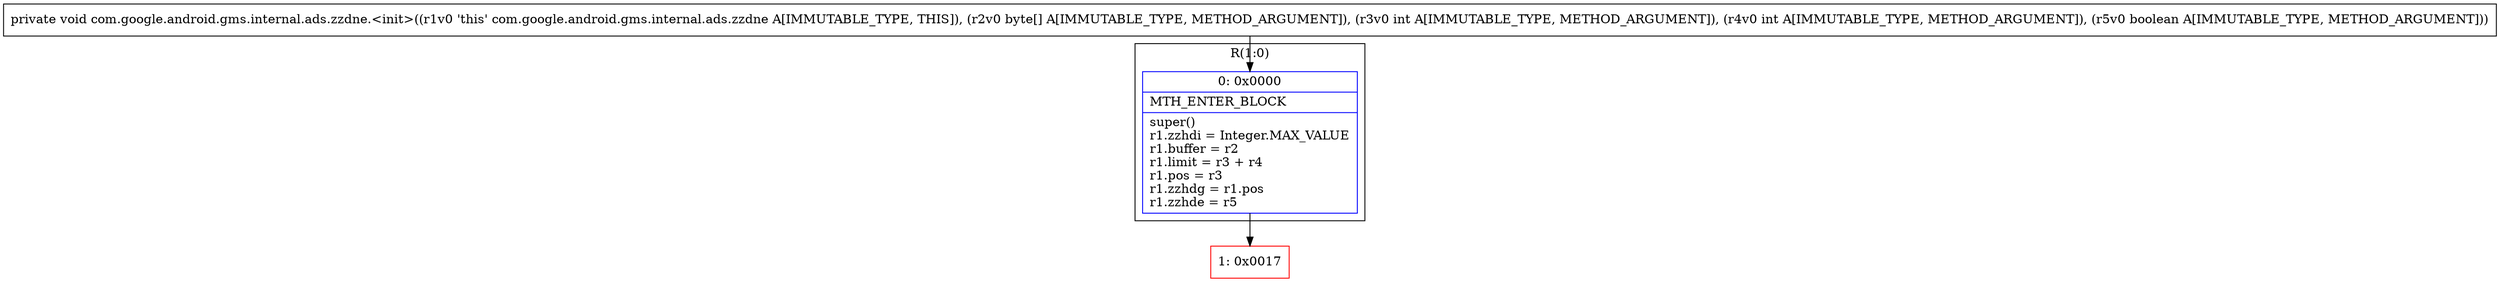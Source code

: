 digraph "CFG forcom.google.android.gms.internal.ads.zzdne.\<init\>([BIIZ)V" {
subgraph cluster_Region_1100939973 {
label = "R(1:0)";
node [shape=record,color=blue];
Node_0 [shape=record,label="{0\:\ 0x0000|MTH_ENTER_BLOCK\l|super()\lr1.zzhdi = Integer.MAX_VALUE\lr1.buffer = r2\lr1.limit = r3 + r4\lr1.pos = r3\lr1.zzhdg = r1.pos\lr1.zzhde = r5\l}"];
}
Node_1 [shape=record,color=red,label="{1\:\ 0x0017}"];
MethodNode[shape=record,label="{private void com.google.android.gms.internal.ads.zzdne.\<init\>((r1v0 'this' com.google.android.gms.internal.ads.zzdne A[IMMUTABLE_TYPE, THIS]), (r2v0 byte[] A[IMMUTABLE_TYPE, METHOD_ARGUMENT]), (r3v0 int A[IMMUTABLE_TYPE, METHOD_ARGUMENT]), (r4v0 int A[IMMUTABLE_TYPE, METHOD_ARGUMENT]), (r5v0 boolean A[IMMUTABLE_TYPE, METHOD_ARGUMENT])) }"];
MethodNode -> Node_0;
Node_0 -> Node_1;
}

